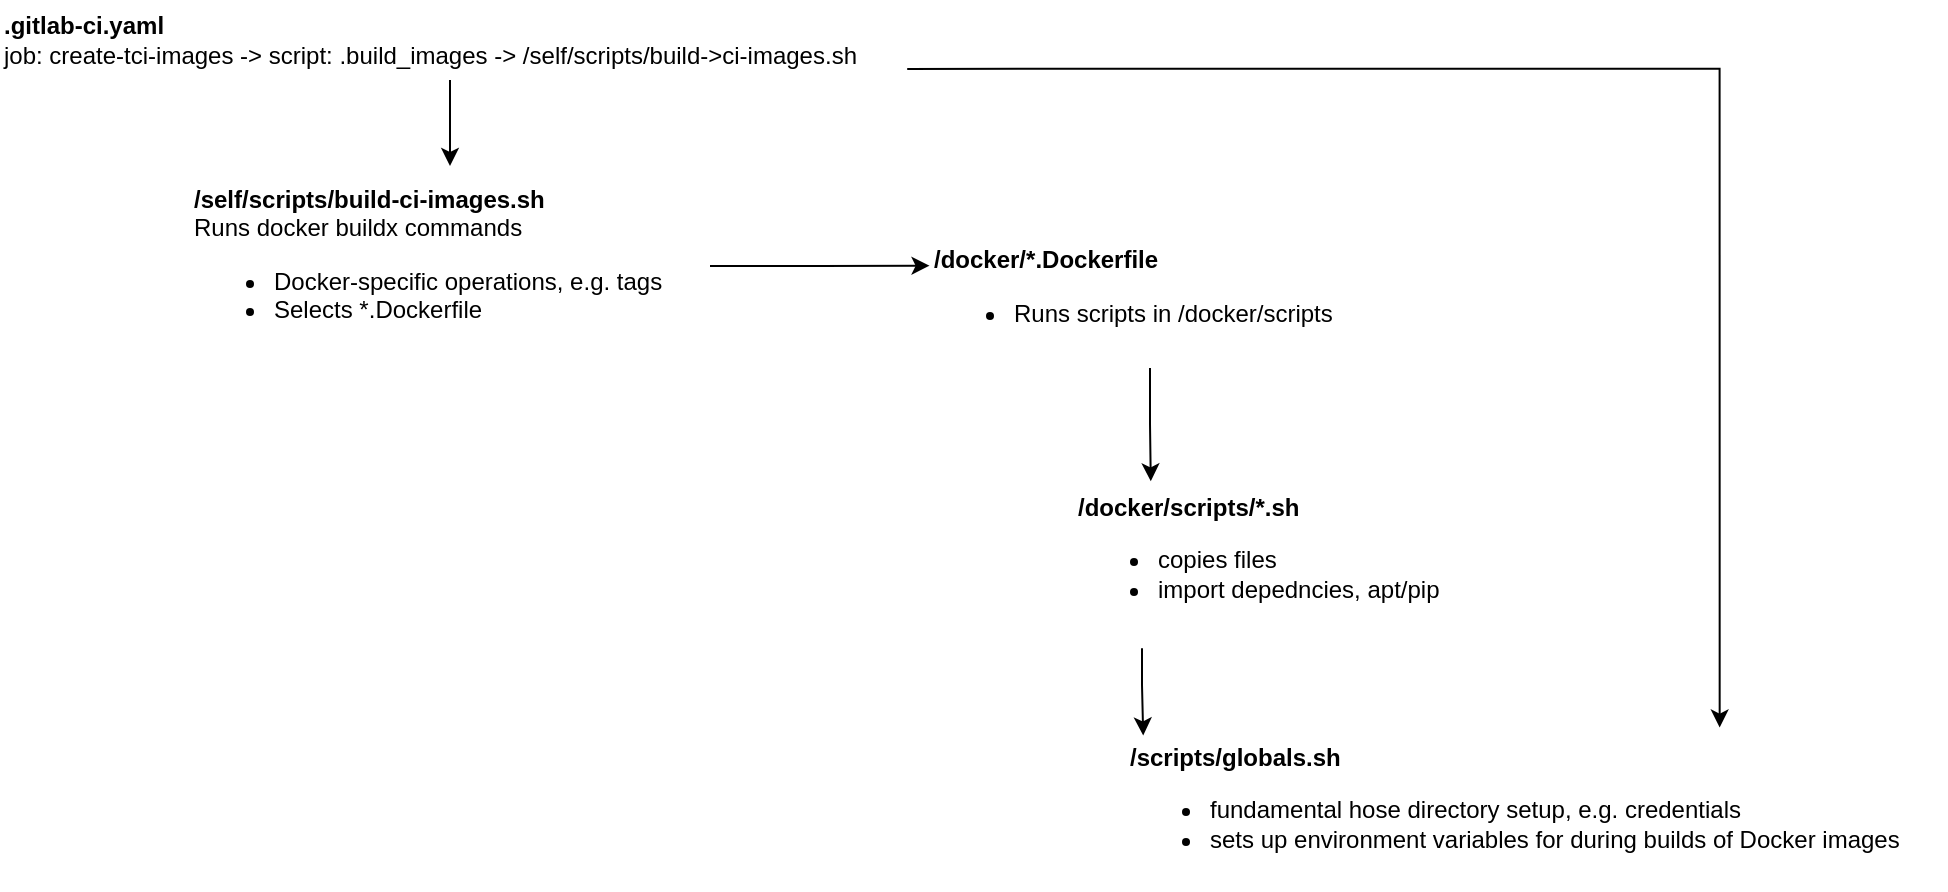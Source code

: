 <mxfile version="24.7.8" pages="2">
  <diagram name="config file relations" id="7aAy3HpqgdQgeAsYTq3x">
    <mxGraphModel dx="1123" dy="805" grid="1" gridSize="10" guides="1" tooltips="1" connect="1" arrows="1" fold="1" page="1" pageScale="1" pageWidth="1100" pageHeight="850" math="0" shadow="0">
      <root>
        <mxCell id="0" />
        <mxCell id="1" parent="0" />
        <mxCell id="Ox9YMOP45yj7zbeW6LEQ-4" style="edgeStyle=orthogonalEdgeStyle;rounded=0;orthogonalLoop=1;jettySize=auto;html=1;entryX=-0.001;entryY=0.269;entryDx=0;entryDy=0;entryPerimeter=0;" parent="1" source="Ox9YMOP45yj7zbeW6LEQ-1" target="Ox9YMOP45yj7zbeW6LEQ-3" edge="1">
          <mxGeometry relative="1" as="geometry" />
        </mxCell>
        <mxCell id="Ox9YMOP45yj7zbeW6LEQ-1" value="&lt;b&gt;/self/scripts/build-ci-images.sh&lt;/b&gt;&lt;br&gt;Runs docker buildx commands&lt;br&gt;&lt;ul&gt;&lt;li&gt;Docker-specific operations, e.g. tags&lt;br&gt;&lt;/li&gt;&lt;li&gt;Selects *.Dockerfile&lt;/li&gt;&lt;/ul&gt;" style="text;html=1;align=left;verticalAlign=middle;resizable=0;points=[];autosize=1;strokeColor=none;fillColor=none;" parent="1" vertex="1">
          <mxGeometry x="105" y="313" width="260" height="100" as="geometry" />
        </mxCell>
        <mxCell id="Ox9YMOP45yj7zbeW6LEQ-5" style="edgeStyle=orthogonalEdgeStyle;rounded=0;orthogonalLoop=1;jettySize=auto;html=1;" parent="1" source="Ox9YMOP45yj7zbeW6LEQ-2" target="Ox9YMOP45yj7zbeW6LEQ-1" edge="1">
          <mxGeometry relative="1" as="geometry" />
        </mxCell>
        <mxCell id="Ox9YMOP45yj7zbeW6LEQ-2" value="&lt;b&gt;.gitlab-ci.yaml&lt;/b&gt;&lt;br&gt;job: create-tci-images -&amp;gt; script: .build_images -&amp;gt; /self/scripts/build-&amp;gt;ci-images.sh" style="text;html=1;align=left;verticalAlign=middle;resizable=0;points=[];autosize=1;strokeColor=none;fillColor=none;" parent="1" vertex="1">
          <mxGeometry x="10" y="230" width="450" height="40" as="geometry" />
        </mxCell>
        <mxCell id="Ox9YMOP45yj7zbeW6LEQ-3" value="&lt;b&gt;/docker/*.Dockerfile&lt;/b&gt;&lt;div&gt;&lt;ul&gt;&lt;li&gt;Runs scripts in /docker/scripts&lt;/li&gt;&lt;/ul&gt;&lt;/div&gt;" style="text;html=1;align=left;verticalAlign=middle;resizable=0;points=[];autosize=1;strokeColor=none;fillColor=none;" parent="1" vertex="1">
          <mxGeometry x="475" y="344" width="220" height="70" as="geometry" />
        </mxCell>
        <mxCell id="Ox9YMOP45yj7zbeW6LEQ-6" value="&lt;b&gt;/docker/scripts/*.sh&lt;/b&gt;&lt;br&gt;&lt;ul&gt;&lt;li&gt;copies files&lt;/li&gt;&lt;li&gt;import depedncies, apt/pip&lt;/li&gt;&lt;/ul&gt;" style="text;html=1;align=left;verticalAlign=middle;resizable=0;points=[];autosize=1;strokeColor=none;fillColor=none;" parent="1" vertex="1">
          <mxGeometry x="547" y="470" width="200" height="80" as="geometry" />
        </mxCell>
        <mxCell id="Ox9YMOP45yj7zbeW6LEQ-7" style="edgeStyle=orthogonalEdgeStyle;rounded=0;orthogonalLoop=1;jettySize=auto;html=1;entryX=0.192;entryY=0.008;entryDx=0;entryDy=0;entryPerimeter=0;" parent="1" source="Ox9YMOP45yj7zbeW6LEQ-3" target="Ox9YMOP45yj7zbeW6LEQ-6" edge="1">
          <mxGeometry relative="1" as="geometry">
            <mxPoint x="430" y="440" as="sourcePoint" />
            <mxPoint x="607" y="470.0" as="targetPoint" />
          </mxGeometry>
        </mxCell>
        <mxCell id="Ox9YMOP45yj7zbeW6LEQ-8" value="&lt;b&gt;/scripts/globals.sh&lt;/b&gt;&lt;div&gt;&lt;ul&gt;&lt;li&gt;fundamental hose directory setup, e.g. credentials&lt;/li&gt;&lt;li&gt;sets up environment variables for during builds of Docker images&lt;/li&gt;&lt;/ul&gt;&lt;/div&gt;" style="text;html=1;align=left;verticalAlign=middle;resizable=0;points=[];autosize=1;strokeColor=none;fillColor=none;" parent="1" vertex="1">
          <mxGeometry x="573" y="595" width="410" height="80" as="geometry" />
        </mxCell>
        <mxCell id="Ox9YMOP45yj7zbeW6LEQ-9" style="edgeStyle=orthogonalEdgeStyle;rounded=0;orthogonalLoop=1;jettySize=auto;html=1;entryX=0.021;entryY=0.034;entryDx=0;entryDy=0;entryPerimeter=0;exitX=0.17;exitY=1.051;exitDx=0;exitDy=0;exitPerimeter=0;" parent="1" source="Ox9YMOP45yj7zbeW6LEQ-6" target="Ox9YMOP45yj7zbeW6LEQ-8" edge="1">
          <mxGeometry relative="1" as="geometry" />
        </mxCell>
        <mxCell id="Ox9YMOP45yj7zbeW6LEQ-10" style="edgeStyle=orthogonalEdgeStyle;rounded=0;orthogonalLoop=1;jettySize=auto;html=1;entryX=0.724;entryY=-0.015;entryDx=0;entryDy=0;entryPerimeter=0;exitX=1.008;exitY=0.861;exitDx=0;exitDy=0;exitPerimeter=0;" parent="1" source="Ox9YMOP45yj7zbeW6LEQ-2" target="Ox9YMOP45yj7zbeW6LEQ-8" edge="1">
          <mxGeometry relative="1" as="geometry" />
        </mxCell>
      </root>
    </mxGraphModel>
  </diagram>
  <diagram name="selecting-images" id="ceibtn2_A5zzTRjzacD2">
    <mxGraphModel dx="1882" dy="1233" grid="1" gridSize="10" guides="1" tooltips="1" connect="1" arrows="1" fold="1" page="1" pageScale="1" pageWidth="1100" pageHeight="850" math="0" shadow="0">
      <root>
        <mxCell id="y6qfvvkGKVM5zE9Cxg_C-0" />
        <mxCell id="y6qfvvkGKVM5zE9Cxg_C-1" parent="y6qfvvkGKVM5zE9Cxg_C-0" />
        <mxCell id="y6qfvvkGKVM5zE9Cxg_C-2" style="edgeStyle=orthogonalEdgeStyle;rounded=0;orthogonalLoop=1;jettySize=auto;html=1;entryX=-0.001;entryY=0.269;entryDx=0;entryDy=0;entryPerimeter=0;exitX=0.994;exitY=0.976;exitDx=0;exitDy=0;exitPerimeter=0;" parent="y6qfvvkGKVM5zE9Cxg_C-1" source="y6qfvvkGKVM5zE9Cxg_C-3" target="y6qfvvkGKVM5zE9Cxg_C-6" edge="1">
          <mxGeometry relative="1" as="geometry" />
        </mxCell>
        <mxCell id="y6qfvvkGKVM5zE9Cxg_C-3" value="&lt;b&gt;&lt;font face=&quot;Lucida Console&quot;&gt;/self/scripts/build-ci-images.sh&lt;/font&gt;&lt;/b&gt;&lt;div&gt;&lt;div&gt;&lt;font face=&quot;Lucida Console&quot;&gt;Usage: build-ci-images.sh BUILD_TYPE [-p|--push] [-h|--help]&lt;br&gt;&lt;br&gt;&lt;/font&gt;&lt;/div&gt;&lt;div&gt;&lt;font face=&quot;Lucida Console&quot;&gt;if [ &quot;&lt;b&gt;&lt;font color=&quot;#ff8000&quot;&gt;$BUILD_TYPE&lt;/font&gt;&lt;/b&gt;&quot; = ...&lt;br&gt;&lt;/font&gt;&lt;div&gt;&lt;font face=&quot;Lucida Console&quot;&gt;runner&lt;/font&gt;&lt;/div&gt;&lt;div&gt;&lt;font face=&quot;Lucida Console&quot;&gt;tci-dind&lt;/font&gt;&lt;/div&gt;&lt;div&gt;&lt;font face=&quot;Lucida Console&quot;&gt;tci-docker&lt;/font&gt;&lt;/div&gt;&lt;div&gt;&lt;font face=&quot;Lucida Console&quot;&gt;tci-ubuntu&lt;/font&gt;&lt;/div&gt;&lt;div&gt;&lt;font face=&quot;Lucida Console&quot;&gt;tci-ubuntu-arm64&lt;/font&gt;&lt;/div&gt;&lt;div&gt;&lt;font face=&quot;Lucida Console&quot;&gt;tci-ubuntu-arm32&lt;/font&gt;&lt;/div&gt;&lt;div&gt;&lt;font face=&quot;Lucida Console&quot;&gt;tci-firmware&lt;/font&gt;&lt;/div&gt;&lt;div&gt;&lt;font face=&quot;Lucida Console&quot;&gt;virtual-robot&lt;/font&gt;&lt;/div&gt;&lt;/div&gt;&lt;/div&gt;&lt;div&gt;&lt;font face=&quot;Lucida Console&quot;&gt;&lt;br&gt;&lt;/font&gt;&lt;/div&gt;&lt;div&gt;&lt;font face=&quot;Lucida Console&quot;&gt;Values map to Dockerfiles: docker/&lt;b&gt;&lt;font color=&quot;#ff8000&quot;&gt;$BUILD_TYPE&lt;/font&gt;.Dockerfile&lt;/b&gt;&lt;/font&gt;&lt;/div&gt;" style="text;html=1;align=left;verticalAlign=middle;resizable=0;points=[];autosize=1;strokeColor=none;fillColor=none;" parent="y6qfvvkGKVM5zE9Cxg_C-1" vertex="1">
          <mxGeometry x="35" y="485" width="330" height="210" as="geometry" />
        </mxCell>
        <mxCell id="y6qfvvkGKVM5zE9Cxg_C-4" style="edgeStyle=orthogonalEdgeStyle;rounded=0;orthogonalLoop=1;jettySize=auto;html=1;" parent="y6qfvvkGKVM5zE9Cxg_C-1" source="y6qfvvkGKVM5zE9Cxg_C-5" target="y6qfvvkGKVM5zE9Cxg_C-3" edge="1">
          <mxGeometry relative="1" as="geometry" />
        </mxCell>
        <mxCell id="T-h-0T-M0Q-rEyfTu0g4-0" value="&lt;b&gt;.gttlab-ci.yaml&lt;/b&gt;: &lt;b&gt;&lt;font color=&quot;#ff8000&quot;&gt;TCI_IMAGES&lt;/font&gt;&lt;/b&gt; list elements&lt;br&gt;map to&lt;br&gt;&lt;b&gt;build-ci-images.sh&lt;/b&gt;: &lt;font color=&quot;#ff8000&quot;&gt;&lt;b&gt;BUILD_TYPE&lt;/b&gt;&lt;/font&gt;" style="edgeLabel;html=1;align=center;verticalAlign=middle;resizable=0;points=[];" parent="y6qfvvkGKVM5zE9Cxg_C-4" vertex="1" connectable="0">
          <mxGeometry x="-0.221" relative="1" as="geometry">
            <mxPoint as="offset" />
          </mxGeometry>
        </mxCell>
        <mxCell id="y6qfvvkGKVM5zE9Cxg_C-5" value="&lt;b&gt;.gitlab-ci.yaml&lt;/b&gt;&lt;br&gt;&lt;div&gt;&lt;font face=&quot;Lucida Console&quot;&gt;.build-images: &amp;amp;build-images |&lt;/font&gt;&lt;/div&gt;&lt;div&gt;&lt;font face=&quot;vh2EwoRCHXFx0uQPuNMZ&quot;&gt;&amp;nbsp; source scripts/globals.sh&lt;/font&gt;&lt;/div&gt;&lt;div&gt;&lt;font face=&quot;vh2EwoRCHXFx0uQPuNMZ&quot;&gt;&amp;nbsp; login_ecr&lt;/font&gt;&lt;/div&gt;&lt;div&gt;&lt;font face=&quot;vh2EwoRCHXFx0uQPuNMZ&quot;&gt;&amp;nbsp; create_main_builder&lt;/font&gt;&lt;/div&gt;&lt;div&gt;&lt;font face=&quot;vh2EwoRCHXFx0uQPuNMZ&quot;&gt;&amp;nbsp; create_aws_creds&lt;/font&gt;&lt;/div&gt;&lt;div&gt;&lt;font face=&quot;vh2EwoRCHXFx0uQPuNMZ&quot;&gt;&amp;nbsp; create_gitlab_creds&lt;/font&gt;&lt;/div&gt;&lt;div&gt;&lt;font face=&quot;vh2EwoRCHXFx0uQPuNMZ&quot;&gt;&amp;nbsp; for b in &lt;font color=&quot;#ff8000&quot;&gt;&lt;b&gt;$TCI_IMAGES&lt;/b&gt;&lt;/font&gt;; do&lt;/font&gt;&lt;/div&gt;&lt;div&gt;&lt;font face=&quot;vh2EwoRCHXFx0uQPuNMZ&quot;&gt;&amp;nbsp; &amp;nbsp; &amp;nbsp; echo &quot;Building image for $b...&quot;&lt;/font&gt;&lt;/div&gt;&lt;div&gt;&lt;font face=&quot;vh2EwoRCHXFx0uQPuNMZ&quot;&gt;&amp;nbsp; &amp;nbsp; &amp;nbsp; ./self/scripts/build-ci-images.sh $b --push&lt;/font&gt;&lt;/div&gt;&lt;div&gt;&lt;font face=&quot;vh2EwoRCHXFx0uQPuNMZ&quot;&gt;&amp;nbsp; done&lt;/font&gt;&lt;/div&gt;&lt;div&gt;&lt;font face=&quot;vh2EwoRCHXFx0uQPuNMZ&quot;&gt;&lt;br&gt;&lt;/font&gt;&lt;/div&gt;&lt;div&gt;&lt;font face=&quot;vh2EwoRCHXFx0uQPuNMZ&quot;&gt;create-tci-images:&lt;/font&gt;&lt;/div&gt;&lt;div&gt;&lt;font face=&quot;vh2EwoRCHXFx0uQPuNMZ&quot;&gt;&amp;nbsp; image: $AWS_ECR_REGISTRY/tci-docker:20.10.16&lt;/font&gt;&lt;/div&gt;&lt;div&gt;&lt;font face=&quot;vh2EwoRCHXFx0uQPuNMZ&quot;&gt;&amp;nbsp; stage: automation&lt;/font&gt;&lt;/div&gt;&lt;div&gt;&lt;font face=&quot;vh2EwoRCHXFx0uQPuNMZ&quot;&gt;&amp;nbsp; rules:&lt;/font&gt;&lt;/div&gt;&lt;div&gt;&lt;font face=&quot;vh2EwoRCHXFx0uQPuNMZ&quot;&gt;&amp;nbsp; &amp;nbsp; - if: $CREATE_TCI_IMAGES == &quot;true&quot;&lt;/font&gt;&lt;/div&gt;&lt;div&gt;&lt;font face=&quot;vh2EwoRCHXFx0uQPuNMZ&quot;&gt;&amp;nbsp; script:&lt;/font&gt;&lt;/div&gt;&lt;div&gt;&lt;font face=&quot;vh2EwoRCHXFx0uQPuNMZ&quot;&gt;&amp;nbsp; &amp;nbsp; - *build-images&lt;/font&gt;&lt;/div&gt;&lt;div&gt;&lt;font face=&quot;vh2EwoRCHXFx0uQPuNMZ&quot;&gt;&amp;nbsp; before_script:&lt;/font&gt;&lt;/div&gt;&lt;div&gt;&lt;font face=&quot;vh2EwoRCHXFx0uQPuNMZ&quot;&gt;&amp;nbsp; &amp;nbsp; - !reference [.alpine-default-before, script]&lt;/font&gt;&lt;/div&gt;" style="text;html=1;align=left;verticalAlign=middle;resizable=0;points=[];autosize=1;strokeColor=none;fillColor=none;" parent="y6qfvvkGKVM5zE9Cxg_C-1" vertex="1">
          <mxGeometry x="55" y="10" width="290" height="320" as="geometry" />
        </mxCell>
        <mxCell id="y6qfvvkGKVM5zE9Cxg_C-6" value="&lt;b&gt;/docker/*.Dockerfile&lt;/b&gt;&lt;div&gt;&lt;ul&gt;&lt;li&gt;Runs scripts in /docker/scripts&lt;br&gt;e.g.&lt;font style=&quot;background-color: initial;&quot; face=&quot;Lucida Console&quot;&gt; tci-ubuntu.Dockerfile&lt;/font&gt;&lt;span style=&quot;background-color: initial;&quot;&gt; runs &lt;/span&gt;&lt;font style=&quot;background-color: initial;&quot; face=&quot;Lucida Console&quot;&gt;docker/scripts/apt_base_install.sh&lt;/font&gt;&lt;/li&gt;&lt;/ul&gt;&lt;/div&gt;" style="text;html=1;align=left;verticalAlign=middle;resizable=0;points=[];autosize=1;strokeColor=none;fillColor=none;" parent="y6qfvvkGKVM5zE9Cxg_C-1" vertex="1">
          <mxGeometry x="496" y="149" width="380" height="80" as="geometry" />
        </mxCell>
        <mxCell id="y6qfvvkGKVM5zE9Cxg_C-7" value="&lt;b&gt;/docker/scripts/*.sh&lt;/b&gt;&lt;br&gt;&lt;ul&gt;&lt;li&gt;copies files&lt;/li&gt;&lt;li&gt;import depedncies, apt/pip&lt;/li&gt;&lt;/ul&gt;" style="text;html=1;align=left;verticalAlign=middle;resizable=0;points=[];autosize=1;strokeColor=none;fillColor=none;" parent="y6qfvvkGKVM5zE9Cxg_C-1" vertex="1">
          <mxGeometry x="562" y="280" width="200" height="80" as="geometry" />
        </mxCell>
        <mxCell id="y6qfvvkGKVM5zE9Cxg_C-8" style="edgeStyle=orthogonalEdgeStyle;rounded=0;orthogonalLoop=1;jettySize=auto;html=1;entryX=0.192;entryY=0.008;entryDx=0;entryDy=0;entryPerimeter=0;exitX=0.273;exitY=1.048;exitDx=0;exitDy=0;exitPerimeter=0;" parent="y6qfvvkGKVM5zE9Cxg_C-1" source="y6qfvvkGKVM5zE9Cxg_C-6" target="y6qfvvkGKVM5zE9Cxg_C-7" edge="1">
          <mxGeometry relative="1" as="geometry">
            <mxPoint x="445" y="250" as="sourcePoint" />
            <mxPoint x="622" y="280.0" as="targetPoint" />
          </mxGeometry>
        </mxCell>
        <mxCell id="y6qfvvkGKVM5zE9Cxg_C-9" value="&lt;b&gt;/scripts/globals.sh&lt;/b&gt;&lt;div&gt;&lt;ul&gt;&lt;li&gt;fundamental hose directory setup, e.g. credentials&lt;/li&gt;&lt;li&gt;sets up environment variables for during builds of Docker images&lt;/li&gt;&lt;/ul&gt;&lt;/div&gt;" style="text;html=1;align=left;verticalAlign=middle;resizable=0;points=[];autosize=1;strokeColor=none;fillColor=none;" parent="y6qfvvkGKVM5zE9Cxg_C-1" vertex="1">
          <mxGeometry x="588" y="405" width="410" height="80" as="geometry" />
        </mxCell>
        <mxCell id="y6qfvvkGKVM5zE9Cxg_C-10" style="edgeStyle=orthogonalEdgeStyle;rounded=0;orthogonalLoop=1;jettySize=auto;html=1;entryX=0.021;entryY=0.034;entryDx=0;entryDy=0;entryPerimeter=0;exitX=0.17;exitY=1.051;exitDx=0;exitDy=0;exitPerimeter=0;" parent="y6qfvvkGKVM5zE9Cxg_C-1" source="y6qfvvkGKVM5zE9Cxg_C-7" target="y6qfvvkGKVM5zE9Cxg_C-9" edge="1">
          <mxGeometry relative="1" as="geometry" />
        </mxCell>
        <mxCell id="T-h-0T-M0Q-rEyfTu0g4-1" value="&lt;div style=&quot;font-size: 11px;&quot;&gt;&lt;b style=&quot;&quot;&gt;&lt;font style=&quot;font-size: 11px;&quot; face=&quot;Courier New&quot;&gt;Build a test image example:&lt;/font&gt;&lt;/b&gt;&lt;/div&gt;&lt;font style=&quot;font-size: 11px;&quot; face=&quot;UmUFbZq8a4FHbH5T9nU0&quot;&gt;plastron pipeline start --project ExportTracesRepo --main-branch feat/add-pipeline-telemetry --host-type main --variable CREATE_TCI_IMAGES=true --variable TCI_IMAGES=&quot;tci-docker tci-ubuntu&quot;&lt;/font&gt;" style="text;html=1;align=left;verticalAlign=middle;resizable=0;points=[];autosize=1;strokeColor=none;fillColor=none;" parent="y6qfvvkGKVM5zE9Cxg_C-1" vertex="1">
          <mxGeometry y="740" width="910" height="40" as="geometry" />
        </mxCell>
      </root>
    </mxGraphModel>
  </diagram>
</mxfile>
